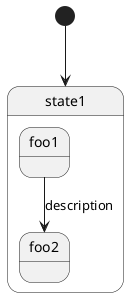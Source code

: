 {
  "sha1": "ebmppj9w49vrmyxej7l9lif27qf2xa5",
  "insertion": {
    "when": "2024-06-01T09:03:04.207Z",
    "user": "plantuml@gmail.com"
  }
}
@startuml
<style>
</style>

[*] --> state1

state state1 {
  state foo1
  state foo2
  foo1 --> foo2 : description
}
@enduml
